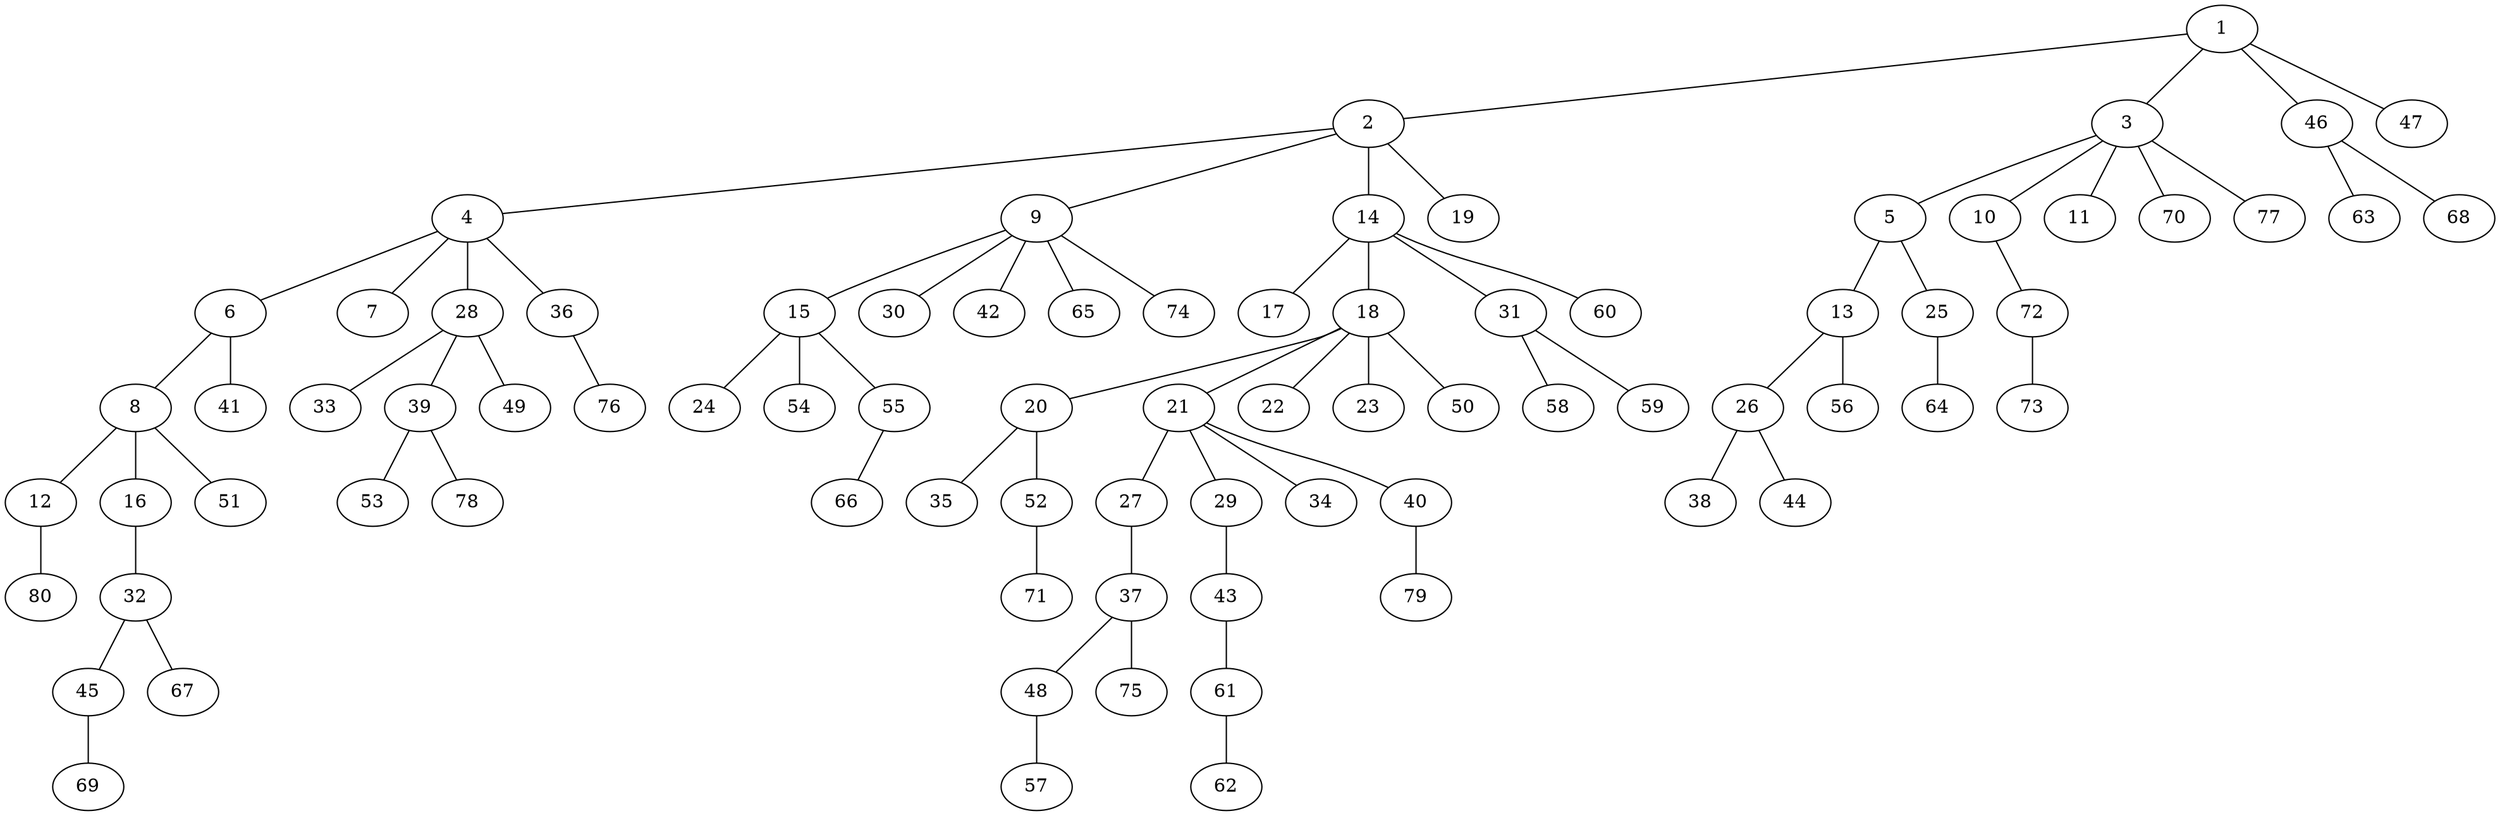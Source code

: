 graph graphname {1--2
1--3
1--46
1--47
2--4
2--9
2--14
2--19
3--5
3--10
3--11
3--70
3--77
4--6
4--7
4--28
4--36
5--13
5--25
6--8
6--41
8--12
8--16
8--51
9--15
9--30
9--42
9--65
9--74
10--72
12--80
13--26
13--56
14--17
14--18
14--31
14--60
15--24
15--54
15--55
16--32
18--20
18--21
18--22
18--23
18--50
20--35
20--52
21--27
21--29
21--34
21--40
25--64
26--38
26--44
27--37
28--33
28--39
28--49
29--43
31--58
31--59
32--45
32--67
36--76
37--48
37--75
39--53
39--78
40--79
43--61
45--69
46--63
46--68
48--57
52--71
55--66
61--62
72--73
}
